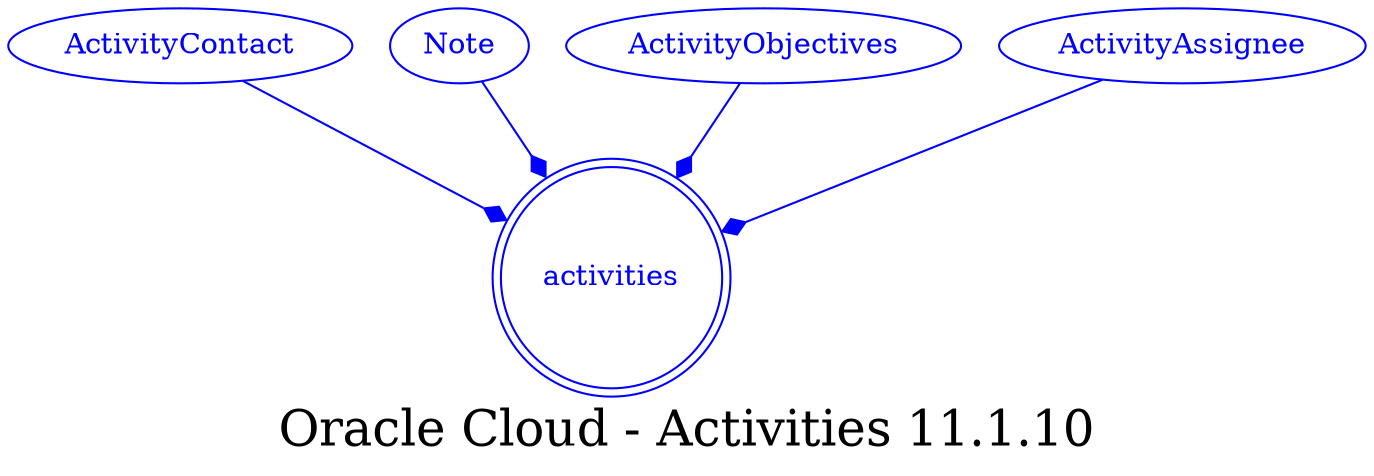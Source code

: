 digraph LexiconGraph {
graph[label="Oracle Cloud - Activities 11.1.10", fontsize=24]
splines=true
"activities" [color=blue, fontcolor=blue, shape=doublecircle]
"ActivityContact" -> "activities" [color=blue, fontcolor=blue, arrowhead=diamond, arrowtail=none]
"ActivityContact" [color=blue, fontcolor=blue, shape=ellipse]
"Note" -> "activities" [color=blue, fontcolor=blue, arrowhead=diamond, arrowtail=none]
"Note" [color=blue, fontcolor=blue, shape=ellipse]
"ActivityObjectives" -> "activities" [color=blue, fontcolor=blue, arrowhead=diamond, arrowtail=none]
"ActivityObjectives" [color=blue, fontcolor=blue, shape=ellipse]
"ActivityAssignee" -> "activities" [color=blue, fontcolor=blue, arrowhead=diamond, arrowtail=none]
"ActivityAssignee" [color=blue, fontcolor=blue, shape=ellipse]
}
